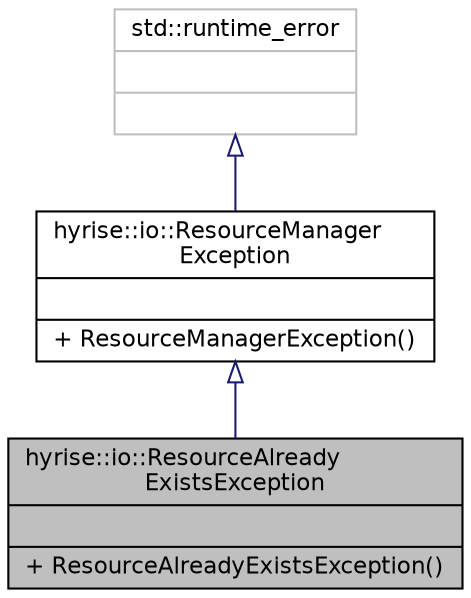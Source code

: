 digraph "hyrise::io::ResourceAlreadyExistsException"
{
  edge [fontname="Helvetica",fontsize="11",labelfontname="Helvetica",labelfontsize="11"];
  node [fontname="Helvetica",fontsize="11",shape=record];
  Node1 [label="{hyrise::io::ResourceAlready\lExistsException\n||+ ResourceAlreadyExistsException()\l}",height=0.2,width=0.4,color="black", fillcolor="grey75", style="filled" fontcolor="black"];
  Node2 -> Node1 [dir="back",color="midnightblue",fontsize="11",style="solid",arrowtail="onormal",fontname="Helvetica"];
  Node2 [label="{hyrise::io::ResourceManager\lException\n||+ ResourceManagerException()\l}",height=0.2,width=0.4,color="black", fillcolor="white", style="filled",URL="$classhyrise_1_1io_1_1_resource_manager_exception.html"];
  Node3 -> Node2 [dir="back",color="midnightblue",fontsize="11",style="solid",arrowtail="onormal",fontname="Helvetica"];
  Node3 [label="{std::runtime_error\n||}",height=0.2,width=0.4,color="grey75", fillcolor="white", style="filled"];
}
